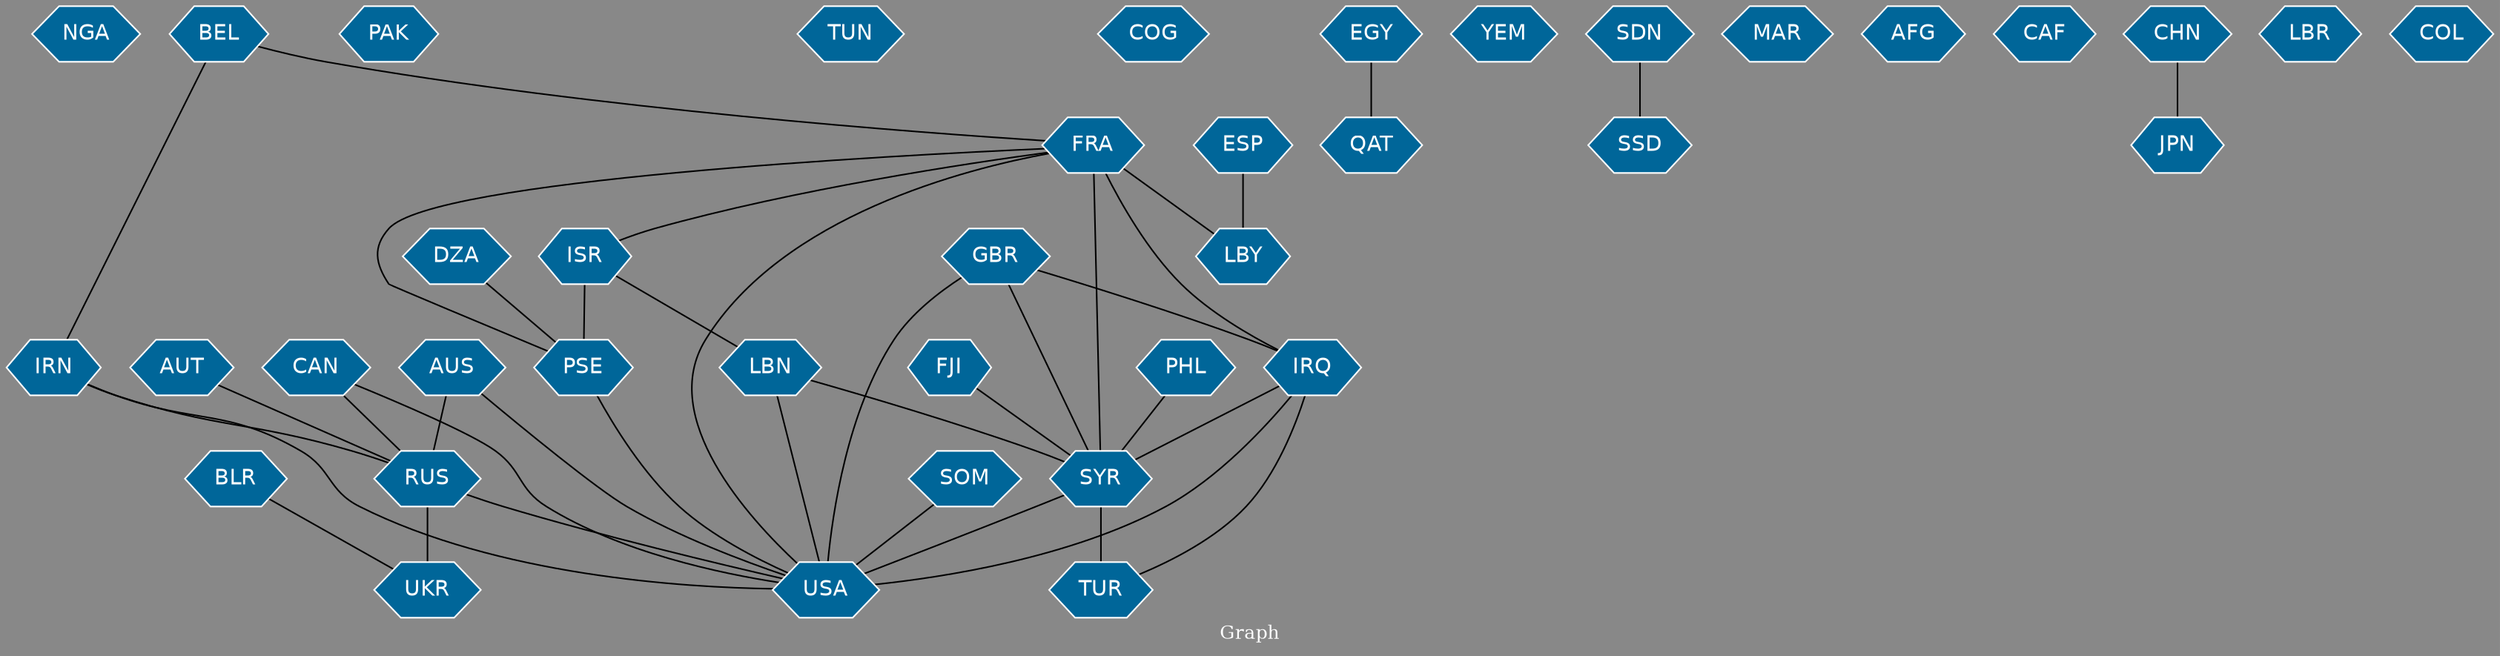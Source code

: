 // Countries together in item graph
graph {
	graph [bgcolor="#888888" fontcolor=white fontsize=12 label="Graph" outputorder=edgesfirst overlap=prism]
	node [color=white fillcolor="#006699" fontcolor=white fontname=Helvetica shape=hexagon style=filled]
	edge [arrowhead=open color=black fontcolor=white fontname=Courier fontsize=12]
		NGA [label=NGA]
		RUS [label=RUS]
		UKR [label=UKR]
		USA [label=USA]
		GBR [label=GBR]
		IRQ [label=IRQ]
		TUR [label=TUR]
		LBN [label=LBN]
		PAK [label=PAK]
		TUN [label=TUN]
		SYR [label=SYR]
		COG [label=COG]
		FRA [label=FRA]
		LBY [label=LBY]
		ESP [label=ESP]
		QAT [label=QAT]
		YEM [label=YEM]
		SSD [label=SSD]
		SDN [label=SDN]
		EGY [label=EGY]
		MAR [label=MAR]
		PSE [label=PSE]
		IRN [label=IRN]
		SOM [label=SOM]
		ISR [label=ISR]
		BEL [label=BEL]
		AFG [label=AFG]
		CAF [label=CAF]
		DZA [label=DZA]
		BLR [label=BLR]
		FJI [label=FJI]
		CAN [label=CAN]
		AUS [label=AUS]
		PHL [label=PHL]
		CHN [label=CHN]
		JPN [label=JPN]
		AUT [label=AUT]
		LBR [label=LBR]
		COL [label=COL]
			AUT -- RUS [weight=1]
			IRN -- RUS [weight=1]
			FRA -- USA [weight=1]
			SYR -- USA [weight=6]
			ISR -- PSE [weight=7]
			SYR -- TUR [weight=8]
			EGY -- QAT [weight=1]
			AUS -- USA [weight=1]
			CAN -- USA [weight=1]
			IRQ -- USA [weight=5]
			LBN -- USA [weight=1]
			AUS -- RUS [weight=1]
			FRA -- IRQ [weight=4]
			FRA -- LBY [weight=2]
			ESP -- LBY [weight=1]
			PHL -- SYR [weight=1]
			FRA -- SYR [weight=3]
			CAN -- RUS [weight=1]
			BLR -- UKR [weight=1]
			DZA -- PSE [weight=1]
			CHN -- JPN [weight=1]
			BEL -- IRN [weight=1]
			RUS -- USA [weight=5]
			SOM -- USA [weight=1]
			LBN -- SYR [weight=1]
			RUS -- UKR [weight=9]
			PSE -- USA [weight=1]
			BEL -- FRA [weight=1]
			IRQ -- SYR [weight=7]
			IRN -- USA [weight=3]
			FRA -- PSE [weight=2]
			SDN -- SSD [weight=1]
			FRA -- ISR [weight=1]
			IRQ -- TUR [weight=3]
			GBR -- IRQ [weight=2]
			GBR -- USA [weight=1]
			ISR -- LBN [weight=1]
			GBR -- SYR [weight=1]
			FJI -- SYR [weight=1]
}